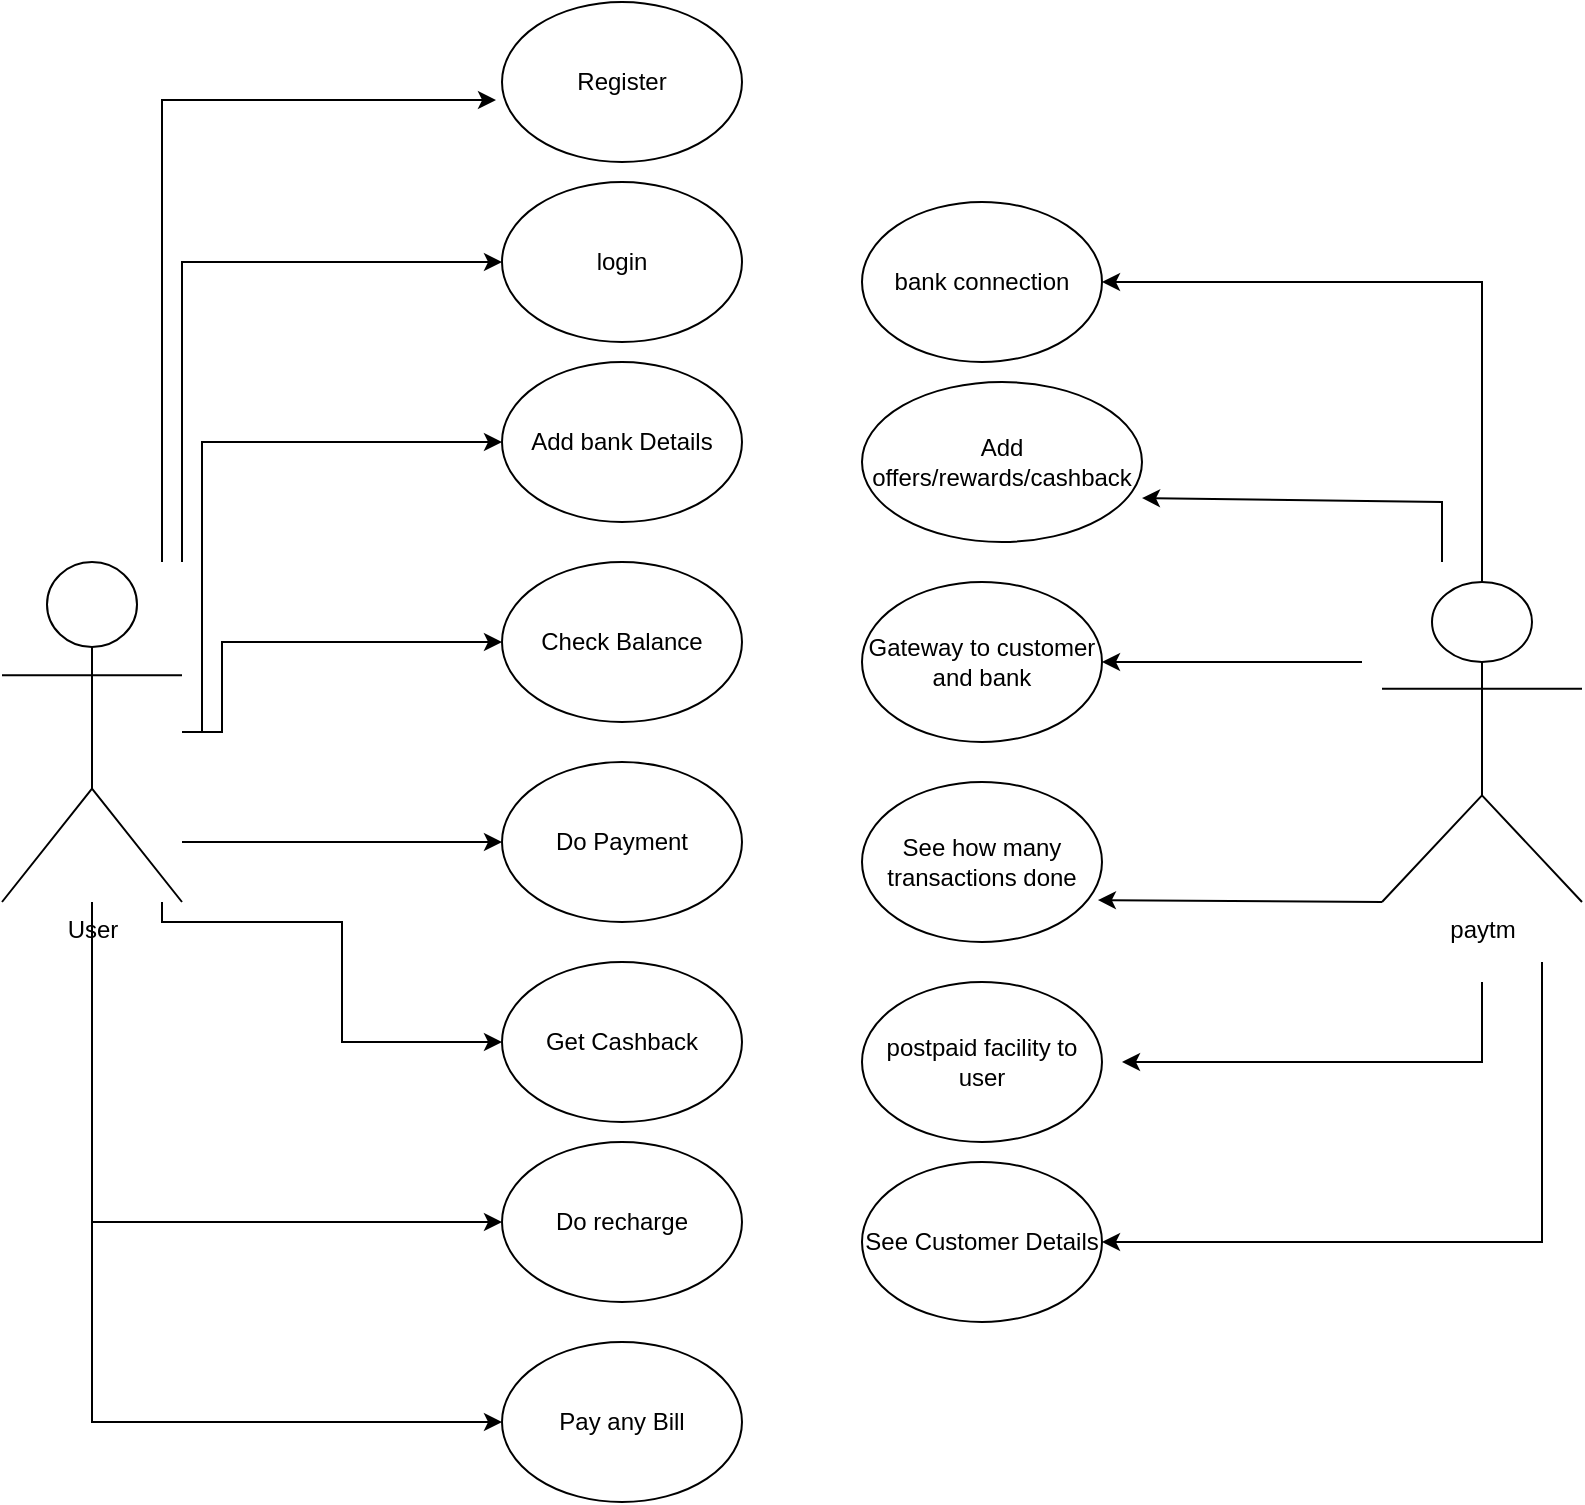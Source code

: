<mxfile version="24.3.1" type="device">
  <diagram name="Page-1" id="7Z9n95kimiWt8wUi85Q_">
    <mxGraphModel dx="1434" dy="772" grid="1" gridSize="10" guides="1" tooltips="1" connect="1" arrows="1" fold="1" page="1" pageScale="1" pageWidth="850" pageHeight="1100" math="0" shadow="0">
      <root>
        <mxCell id="0" />
        <mxCell id="1" parent="0" />
        <mxCell id="LLJzu3yM0G75FeSDuMVk-58" style="edgeStyle=orthogonalEdgeStyle;rounded=0;orthogonalLoop=1;jettySize=auto;html=1;entryX=-0.025;entryY=0.613;entryDx=0;entryDy=0;entryPerimeter=0;" edge="1" parent="1" source="LLJzu3yM0G75FeSDuMVk-49" target="LLJzu3yM0G75FeSDuMVk-50">
          <mxGeometry relative="1" as="geometry">
            <mxPoint x="160" y="70" as="targetPoint" />
            <Array as="points">
              <mxPoint x="100" y="79" />
            </Array>
          </mxGeometry>
        </mxCell>
        <mxCell id="LLJzu3yM0G75FeSDuMVk-59" style="edgeStyle=orthogonalEdgeStyle;rounded=0;orthogonalLoop=1;jettySize=auto;html=1;entryX=0;entryY=0.5;entryDx=0;entryDy=0;" edge="1" parent="1" source="LLJzu3yM0G75FeSDuMVk-49" target="LLJzu3yM0G75FeSDuMVk-51">
          <mxGeometry relative="1" as="geometry">
            <Array as="points">
              <mxPoint x="110" y="160" />
            </Array>
          </mxGeometry>
        </mxCell>
        <mxCell id="LLJzu3yM0G75FeSDuMVk-60" style="edgeStyle=orthogonalEdgeStyle;rounded=0;orthogonalLoop=1;jettySize=auto;html=1;entryX=0;entryY=0.5;entryDx=0;entryDy=0;" edge="1" parent="1" source="LLJzu3yM0G75FeSDuMVk-49" target="LLJzu3yM0G75FeSDuMVk-52">
          <mxGeometry relative="1" as="geometry">
            <Array as="points">
              <mxPoint x="120" y="395" />
              <mxPoint x="120" y="250" />
            </Array>
          </mxGeometry>
        </mxCell>
        <mxCell id="LLJzu3yM0G75FeSDuMVk-61" style="edgeStyle=orthogonalEdgeStyle;rounded=0;orthogonalLoop=1;jettySize=auto;html=1;" edge="1" parent="1" source="LLJzu3yM0G75FeSDuMVk-49" target="LLJzu3yM0G75FeSDuMVk-53">
          <mxGeometry relative="1" as="geometry">
            <Array as="points">
              <mxPoint x="130" y="395" />
              <mxPoint x="130" y="350" />
            </Array>
          </mxGeometry>
        </mxCell>
        <mxCell id="LLJzu3yM0G75FeSDuMVk-62" style="edgeStyle=orthogonalEdgeStyle;rounded=0;orthogonalLoop=1;jettySize=auto;html=1;entryX=0;entryY=0.5;entryDx=0;entryDy=0;" edge="1" parent="1" source="LLJzu3yM0G75FeSDuMVk-49" target="LLJzu3yM0G75FeSDuMVk-54">
          <mxGeometry relative="1" as="geometry">
            <mxPoint x="130" y="400" as="targetPoint" />
            <Array as="points">
              <mxPoint x="180" y="450" />
              <mxPoint x="180" y="450" />
            </Array>
          </mxGeometry>
        </mxCell>
        <mxCell id="LLJzu3yM0G75FeSDuMVk-63" style="edgeStyle=orthogonalEdgeStyle;rounded=0;orthogonalLoop=1;jettySize=auto;html=1;entryX=0;entryY=0.5;entryDx=0;entryDy=0;" edge="1" parent="1" source="LLJzu3yM0G75FeSDuMVk-49" target="LLJzu3yM0G75FeSDuMVk-55">
          <mxGeometry relative="1" as="geometry">
            <Array as="points">
              <mxPoint x="100" y="490" />
              <mxPoint x="190" y="490" />
              <mxPoint x="190" y="550" />
            </Array>
          </mxGeometry>
        </mxCell>
        <mxCell id="LLJzu3yM0G75FeSDuMVk-64" style="edgeStyle=orthogonalEdgeStyle;rounded=0;orthogonalLoop=1;jettySize=auto;html=1;entryX=0;entryY=0.5;entryDx=0;entryDy=0;" edge="1" parent="1" source="LLJzu3yM0G75FeSDuMVk-49" target="LLJzu3yM0G75FeSDuMVk-56">
          <mxGeometry relative="1" as="geometry">
            <Array as="points">
              <mxPoint x="65" y="640" />
            </Array>
          </mxGeometry>
        </mxCell>
        <mxCell id="LLJzu3yM0G75FeSDuMVk-65" style="edgeStyle=orthogonalEdgeStyle;rounded=0;orthogonalLoop=1;jettySize=auto;html=1;entryX=0;entryY=0.5;entryDx=0;entryDy=0;" edge="1" parent="1" source="LLJzu3yM0G75FeSDuMVk-49" target="LLJzu3yM0G75FeSDuMVk-57">
          <mxGeometry relative="1" as="geometry">
            <Array as="points">
              <mxPoint x="65" y="740" />
            </Array>
          </mxGeometry>
        </mxCell>
        <mxCell id="LLJzu3yM0G75FeSDuMVk-49" value="User" style="shape=umlActor;verticalLabelPosition=bottom;verticalAlign=top;html=1;outlineConnect=0;" vertex="1" parent="1">
          <mxGeometry x="20" y="310" width="90" height="170" as="geometry" />
        </mxCell>
        <mxCell id="LLJzu3yM0G75FeSDuMVk-50" value="Register" style="ellipse;whiteSpace=wrap;html=1;" vertex="1" parent="1">
          <mxGeometry x="270" y="30" width="120" height="80" as="geometry" />
        </mxCell>
        <mxCell id="LLJzu3yM0G75FeSDuMVk-51" value="login" style="ellipse;whiteSpace=wrap;html=1;" vertex="1" parent="1">
          <mxGeometry x="270" y="120" width="120" height="80" as="geometry" />
        </mxCell>
        <mxCell id="LLJzu3yM0G75FeSDuMVk-52" value="Add bank Details" style="ellipse;whiteSpace=wrap;html=1;" vertex="1" parent="1">
          <mxGeometry x="270" y="210" width="120" height="80" as="geometry" />
        </mxCell>
        <mxCell id="LLJzu3yM0G75FeSDuMVk-53" value="Check Balance" style="ellipse;whiteSpace=wrap;html=1;" vertex="1" parent="1">
          <mxGeometry x="270" y="310" width="120" height="80" as="geometry" />
        </mxCell>
        <mxCell id="LLJzu3yM0G75FeSDuMVk-54" value="Do Payment" style="ellipse;whiteSpace=wrap;html=1;" vertex="1" parent="1">
          <mxGeometry x="270" y="410" width="120" height="80" as="geometry" />
        </mxCell>
        <mxCell id="LLJzu3yM0G75FeSDuMVk-55" value="Get Cashback" style="ellipse;whiteSpace=wrap;html=1;" vertex="1" parent="1">
          <mxGeometry x="270" y="510" width="120" height="80" as="geometry" />
        </mxCell>
        <mxCell id="LLJzu3yM0G75FeSDuMVk-56" value="Do recharge" style="ellipse;whiteSpace=wrap;html=1;" vertex="1" parent="1">
          <mxGeometry x="270" y="600" width="120" height="80" as="geometry" />
        </mxCell>
        <mxCell id="LLJzu3yM0G75FeSDuMVk-57" value="Pay any Bill" style="ellipse;whiteSpace=wrap;html=1;" vertex="1" parent="1">
          <mxGeometry x="270" y="700" width="120" height="80" as="geometry" />
        </mxCell>
        <mxCell id="LLJzu3yM0G75FeSDuMVk-67" value="paytm&lt;div&gt;&lt;br&gt;&lt;/div&gt;" style="shape=umlActor;verticalLabelPosition=bottom;verticalAlign=top;html=1;outlineConnect=0;" vertex="1" parent="1">
          <mxGeometry x="710" y="320" width="100" height="160" as="geometry" />
        </mxCell>
        <mxCell id="LLJzu3yM0G75FeSDuMVk-68" value="See Customer Details" style="ellipse;whiteSpace=wrap;html=1;" vertex="1" parent="1">
          <mxGeometry x="450" y="610" width="120" height="80" as="geometry" />
        </mxCell>
        <mxCell id="LLJzu3yM0G75FeSDuMVk-69" value="bank connection" style="ellipse;whiteSpace=wrap;html=1;" vertex="1" parent="1">
          <mxGeometry x="450" y="130" width="120" height="80" as="geometry" />
        </mxCell>
        <mxCell id="LLJzu3yM0G75FeSDuMVk-70" value="Add offers/rewards/cashback" style="ellipse;whiteSpace=wrap;html=1;" vertex="1" parent="1">
          <mxGeometry x="450" y="220" width="140" height="80" as="geometry" />
        </mxCell>
        <mxCell id="LLJzu3yM0G75FeSDuMVk-71" value="Gateway to customer and bank" style="ellipse;whiteSpace=wrap;html=1;" vertex="1" parent="1">
          <mxGeometry x="450" y="320" width="120" height="80" as="geometry" />
        </mxCell>
        <mxCell id="LLJzu3yM0G75FeSDuMVk-72" value="See how many transactions done" style="ellipse;whiteSpace=wrap;html=1;" vertex="1" parent="1">
          <mxGeometry x="450" y="420" width="120" height="80" as="geometry" />
        </mxCell>
        <mxCell id="LLJzu3yM0G75FeSDuMVk-73" value="postpaid facility to user" style="ellipse;whiteSpace=wrap;html=1;" vertex="1" parent="1">
          <mxGeometry x="450" y="520" width="120" height="80" as="geometry" />
        </mxCell>
        <mxCell id="LLJzu3yM0G75FeSDuMVk-75" value="" style="endArrow=classic;html=1;rounded=0;exitX=0.5;exitY=0;exitDx=0;exitDy=0;exitPerimeter=0;" edge="1" parent="1" source="LLJzu3yM0G75FeSDuMVk-67">
          <mxGeometry width="50" height="50" relative="1" as="geometry">
            <mxPoint x="750" y="170" as="sourcePoint" />
            <mxPoint x="570" y="170" as="targetPoint" />
            <Array as="points">
              <mxPoint x="760" y="170" />
            </Array>
          </mxGeometry>
        </mxCell>
        <mxCell id="LLJzu3yM0G75FeSDuMVk-76" value="" style="endArrow=classic;html=1;rounded=0;entryX=1;entryY=0.725;entryDx=0;entryDy=0;entryPerimeter=0;" edge="1" parent="1" target="LLJzu3yM0G75FeSDuMVk-70">
          <mxGeometry width="50" height="50" relative="1" as="geometry">
            <mxPoint x="740" y="310" as="sourcePoint" />
            <mxPoint x="750" y="320" as="targetPoint" />
            <Array as="points">
              <mxPoint x="740" y="280" />
            </Array>
          </mxGeometry>
        </mxCell>
        <mxCell id="LLJzu3yM0G75FeSDuMVk-77" value="" style="endArrow=classic;html=1;rounded=0;entryX=1;entryY=0.5;entryDx=0;entryDy=0;" edge="1" parent="1" target="LLJzu3yM0G75FeSDuMVk-71">
          <mxGeometry width="50" height="50" relative="1" as="geometry">
            <mxPoint x="700" y="360" as="sourcePoint" />
            <mxPoint x="580" y="330" as="targetPoint" />
          </mxGeometry>
        </mxCell>
        <mxCell id="LLJzu3yM0G75FeSDuMVk-78" value="" style="endArrow=classic;html=1;rounded=0;exitX=0;exitY=1;exitDx=0;exitDy=0;exitPerimeter=0;entryX=0.983;entryY=0.738;entryDx=0;entryDy=0;entryPerimeter=0;" edge="1" parent="1" source="LLJzu3yM0G75FeSDuMVk-67" target="LLJzu3yM0G75FeSDuMVk-72">
          <mxGeometry width="50" height="50" relative="1" as="geometry">
            <mxPoint x="640" y="510" as="sourcePoint" />
            <mxPoint x="580" y="480" as="targetPoint" />
          </mxGeometry>
        </mxCell>
        <mxCell id="LLJzu3yM0G75FeSDuMVk-80" value="" style="endArrow=classic;html=1;rounded=0;" edge="1" parent="1">
          <mxGeometry width="50" height="50" relative="1" as="geometry">
            <mxPoint x="790" y="510" as="sourcePoint" />
            <mxPoint x="570" y="650" as="targetPoint" />
            <Array as="points">
              <mxPoint x="790" y="650" />
            </Array>
          </mxGeometry>
        </mxCell>
        <mxCell id="LLJzu3yM0G75FeSDuMVk-81" value="" style="endArrow=classic;html=1;rounded=0;" edge="1" parent="1">
          <mxGeometry width="50" height="50" relative="1" as="geometry">
            <mxPoint x="760" y="520" as="sourcePoint" />
            <mxPoint x="580" y="560" as="targetPoint" />
            <Array as="points">
              <mxPoint x="760" y="560" />
            </Array>
          </mxGeometry>
        </mxCell>
      </root>
    </mxGraphModel>
  </diagram>
</mxfile>
